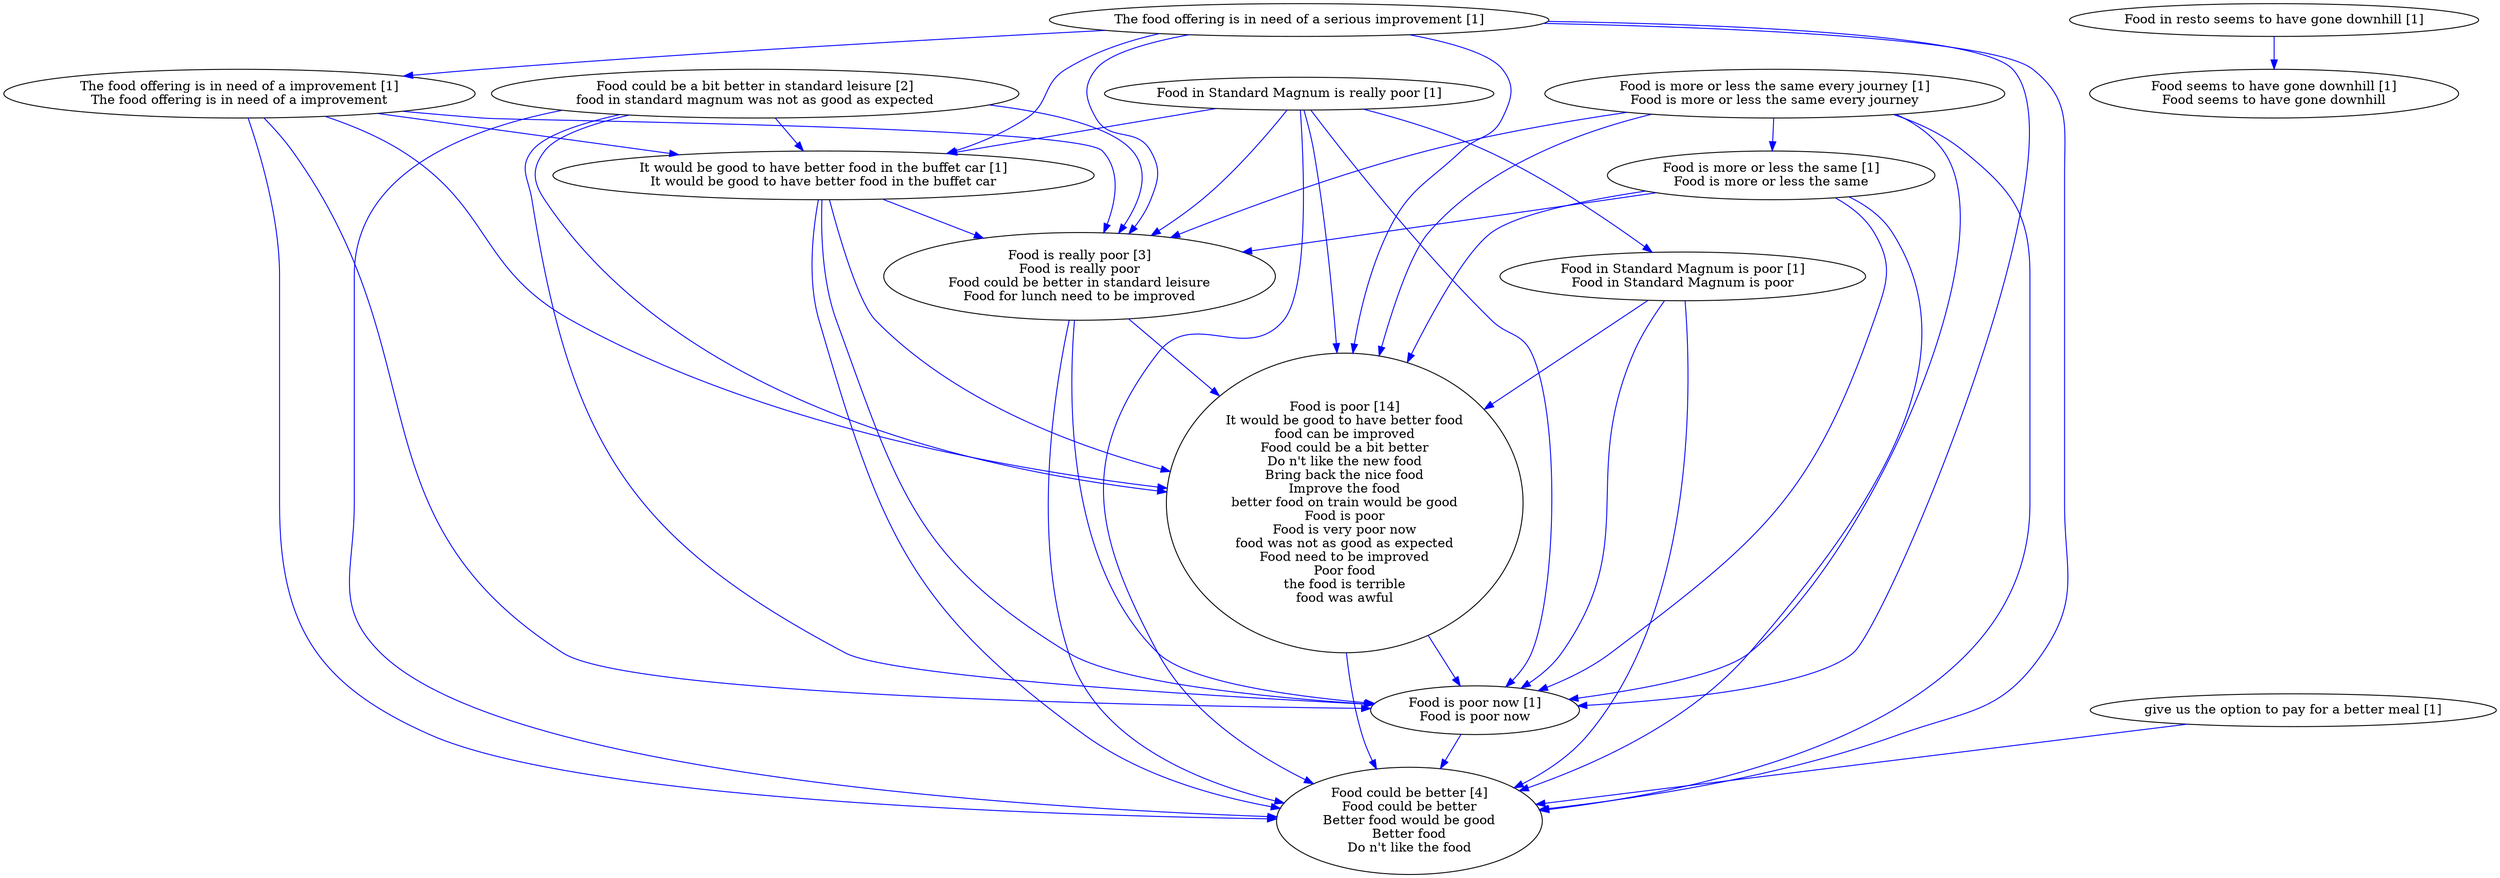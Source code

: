 digraph collapsedGraph {
"Food could be a bit better in standard leisure [2]\nfood in standard magnum was not as good as expected""Food is really poor [3]\nFood is really poor\nFood could be better in standard leisure\nFood for lunch need to be improved""Food could be better [4]\nFood could be better\nBetter food would be good\nBetter food\nDo n't like the food""Food is poor [14]\nIt would be good to have better food\nfood can be improved\nFood could be a bit better\nDo n't like the new food\nBring back the nice food\nImprove the food\nbetter food on train would be good\nFood is poor\nFood is very poor now\nfood was not as good as expected\nFood need to be improved\nPoor food\nthe food is terrible\nfood was awful""Food in Standard Magnum is really poor [1]""Food in Standard Magnum is poor [1]\nFood in Standard Magnum is poor""Food in resto seems to have gone downhill [1]""Food seems to have gone downhill [1]\nFood seems to have gone downhill""Food is more or less the same every journey [1]\nFood is more or less the same every journey""Food is more or less the same [1]\nFood is more or less the same""Food is poor now [1]\nFood is poor now""It would be good to have better food in the buffet car [1]\nIt would be good to have better food in the buffet car""The food offering is in need of a serious improvement [1]""The food offering is in need of a improvement [1]\nThe food offering is in need of a improvement""give us the option to pay for a better meal [1]""Food is poor [14]\nIt would be good to have better food\nfood can be improved\nFood could be a bit better\nDo n't like the new food\nBring back the nice food\nImprove the food\nbetter food on train would be good\nFood is poor\nFood is very poor now\nfood was not as good as expected\nFood need to be improved\nPoor food\nthe food is terrible\nfood was awful" -> "Food could be better [4]\nFood could be better\nBetter food would be good\nBetter food\nDo n't like the food" [color=blue]
"give us the option to pay for a better meal [1]" -> "Food could be better [4]\nFood could be better\nBetter food would be good\nBetter food\nDo n't like the food" [color=blue]
"Food could be a bit better in standard leisure [2]\nfood in standard magnum was not as good as expected" -> "Food is really poor [3]\nFood is really poor\nFood could be better in standard leisure\nFood for lunch need to be improved" [color=blue]
"Food could be a bit better in standard leisure [2]\nfood in standard magnum was not as good as expected" -> "It would be good to have better food in the buffet car [1]\nIt would be good to have better food in the buffet car" [color=blue]
"Food could be a bit better in standard leisure [2]\nfood in standard magnum was not as good as expected" -> "Food is poor now [1]\nFood is poor now" [color=blue]
"The food offering is in need of a improvement [1]\nThe food offering is in need of a improvement" -> "Food could be better [4]\nFood could be better\nBetter food would be good\nBetter food\nDo n't like the food" [color=blue]
"The food offering is in need of a serious improvement [1]" -> "Food is poor now [1]\nFood is poor now" [color=blue]
"The food offering is in need of a serious improvement [1]" -> "Food is poor [14]\nIt would be good to have better food\nfood can be improved\nFood could be a bit better\nDo n't like the new food\nBring back the nice food\nImprove the food\nbetter food on train would be good\nFood is poor\nFood is very poor now\nfood was not as good as expected\nFood need to be improved\nPoor food\nthe food is terrible\nfood was awful" [color=blue]
"The food offering is in need of a serious improvement [1]" -> "Food could be better [4]\nFood could be better\nBetter food would be good\nBetter food\nDo n't like the food" [color=blue]
"The food offering is in need of a improvement [1]\nThe food offering is in need of a improvement" -> "Food is poor [14]\nIt would be good to have better food\nfood can be improved\nFood could be a bit better\nDo n't like the new food\nBring back the nice food\nImprove the food\nbetter food on train would be good\nFood is poor\nFood is very poor now\nfood was not as good as expected\nFood need to be improved\nPoor food\nthe food is terrible\nfood was awful" [color=blue]
"The food offering is in need of a improvement [1]\nThe food offering is in need of a improvement" -> "Food is poor now [1]\nFood is poor now" [color=blue]
"Food could be a bit better in standard leisure [2]\nfood in standard magnum was not as good as expected" -> "Food is poor [14]\nIt would be good to have better food\nfood can be improved\nFood could be a bit better\nDo n't like the new food\nBring back the nice food\nImprove the food\nbetter food on train would be good\nFood is poor\nFood is very poor now\nfood was not as good as expected\nFood need to be improved\nPoor food\nthe food is terrible\nfood was awful" [color=blue]
"Food could be a bit better in standard leisure [2]\nfood in standard magnum was not as good as expected" -> "Food could be better [4]\nFood could be better\nBetter food would be good\nBetter food\nDo n't like the food" [color=blue]
"Food is poor [14]\nIt would be good to have better food\nfood can be improved\nFood could be a bit better\nDo n't like the new food\nBring back the nice food\nImprove the food\nbetter food on train would be good\nFood is poor\nFood is very poor now\nfood was not as good as expected\nFood need to be improved\nPoor food\nthe food is terrible\nfood was awful" -> "Food is poor now [1]\nFood is poor now" [color=blue]
"It would be good to have better food in the buffet car [1]\nIt would be good to have better food in the buffet car" -> "Food is poor [14]\nIt would be good to have better food\nfood can be improved\nFood could be a bit better\nDo n't like the new food\nBring back the nice food\nImprove the food\nbetter food on train would be good\nFood is poor\nFood is very poor now\nfood was not as good as expected\nFood need to be improved\nPoor food\nthe food is terrible\nfood was awful" [color=blue]
"Food is really poor [3]\nFood is really poor\nFood could be better in standard leisure\nFood for lunch need to be improved" -> "Food is poor [14]\nIt would be good to have better food\nfood can be improved\nFood could be a bit better\nDo n't like the new food\nBring back the nice food\nImprove the food\nbetter food on train would be good\nFood is poor\nFood is very poor now\nfood was not as good as expected\nFood need to be improved\nPoor food\nthe food is terrible\nfood was awful" [color=blue]
"Food is more or less the same every journey [1]\nFood is more or less the same every journey" -> "Food is poor [14]\nIt would be good to have better food\nfood can be improved\nFood could be a bit better\nDo n't like the new food\nBring back the nice food\nImprove the food\nbetter food on train would be good\nFood is poor\nFood is very poor now\nfood was not as good as expected\nFood need to be improved\nPoor food\nthe food is terrible\nfood was awful" [color=blue]
"Food is more or less the same [1]\nFood is more or less the same" -> "Food is poor [14]\nIt would be good to have better food\nfood can be improved\nFood could be a bit better\nDo n't like the new food\nBring back the nice food\nImprove the food\nbetter food on train would be good\nFood is poor\nFood is very poor now\nfood was not as good as expected\nFood need to be improved\nPoor food\nthe food is terrible\nfood was awful" [color=blue]
"Food is really poor [3]\nFood is really poor\nFood could be better in standard leisure\nFood for lunch need to be improved" -> "Food is poor now [1]\nFood is poor now" [color=blue]
"Food is more or less the same [1]\nFood is more or less the same" -> "Food could be better [4]\nFood could be better\nBetter food would be good\nBetter food\nDo n't like the food" [color=blue]
"Food is really poor [3]\nFood is really poor\nFood could be better in standard leisure\nFood for lunch need to be improved" -> "Food could be better [4]\nFood could be better\nBetter food would be good\nBetter food\nDo n't like the food" [color=blue]
"Food is more or less the same [1]\nFood is more or less the same" -> "Food is poor now [1]\nFood is poor now" [color=blue]
"Food is more or less the same [1]\nFood is more or less the same" -> "Food is really poor [3]\nFood is really poor\nFood could be better in standard leisure\nFood for lunch need to be improved" [color=blue]
"Food is more or less the same every journey [1]\nFood is more or less the same every journey" -> "Food is really poor [3]\nFood is really poor\nFood could be better in standard leisure\nFood for lunch need to be improved" [color=blue]
"It would be good to have better food in the buffet car [1]\nIt would be good to have better food in the buffet car" -> "Food is really poor [3]\nFood is really poor\nFood could be better in standard leisure\nFood for lunch need to be improved" [color=blue]
"It would be good to have better food in the buffet car [1]\nIt would be good to have better food in the buffet car" -> "Food is poor now [1]\nFood is poor now" [color=blue]
"It would be good to have better food in the buffet car [1]\nIt would be good to have better food in the buffet car" -> "Food could be better [4]\nFood could be better\nBetter food would be good\nBetter food\nDo n't like the food" [color=blue]
"The food offering is in need of a improvement [1]\nThe food offering is in need of a improvement" -> "Food is really poor [3]\nFood is really poor\nFood could be better in standard leisure\nFood for lunch need to be improved" [color=blue]
"The food offering is in need of a serious improvement [1]" -> "It would be good to have better food in the buffet car [1]\nIt would be good to have better food in the buffet car" [color=blue]
"Food in Standard Magnum is poor [1]\nFood in Standard Magnum is poor" -> "Food could be better [4]\nFood could be better\nBetter food would be good\nBetter food\nDo n't like the food" [color=blue]
"The food offering is in need of a improvement [1]\nThe food offering is in need of a improvement" -> "It would be good to have better food in the buffet car [1]\nIt would be good to have better food in the buffet car" [color=blue]
"Food is poor now [1]\nFood is poor now" -> "Food could be better [4]\nFood could be better\nBetter food would be good\nBetter food\nDo n't like the food" [color=blue]
"Food in Standard Magnum is really poor [1]" -> "Food is poor [14]\nIt would be good to have better food\nfood can be improved\nFood could be a bit better\nDo n't like the new food\nBring back the nice food\nImprove the food\nbetter food on train would be good\nFood is poor\nFood is very poor now\nfood was not as good as expected\nFood need to be improved\nPoor food\nthe food is terrible\nfood was awful" [color=blue]
"Food in Standard Magnum is poor [1]\nFood in Standard Magnum is poor" -> "Food is poor [14]\nIt would be good to have better food\nfood can be improved\nFood could be a bit better\nDo n't like the new food\nBring back the nice food\nImprove the food\nbetter food on train would be good\nFood is poor\nFood is very poor now\nfood was not as good as expected\nFood need to be improved\nPoor food\nthe food is terrible\nfood was awful" [color=blue]
"Food is more or less the same every journey [1]\nFood is more or less the same every journey" -> "Food is poor now [1]\nFood is poor now" [color=blue]
"Food is more or less the same every journey [1]\nFood is more or less the same every journey" -> "Food could be better [4]\nFood could be better\nBetter food would be good\nBetter food\nDo n't like the food" [color=blue]
"Food in Standard Magnum is poor [1]\nFood in Standard Magnum is poor" -> "Food is poor now [1]\nFood is poor now" [color=blue]
"The food offering is in need of a serious improvement [1]" -> "Food is really poor [3]\nFood is really poor\nFood could be better in standard leisure\nFood for lunch need to be improved" [color=blue]
"Food in Standard Magnum is really poor [1]" -> "Food is really poor [3]\nFood is really poor\nFood could be better in standard leisure\nFood for lunch need to be improved" [color=blue]
"Food in Standard Magnum is really poor [1]" -> "It would be good to have better food in the buffet car [1]\nIt would be good to have better food in the buffet car" [color=blue]
"Food in Standard Magnum is really poor [1]" -> "Food is poor now [1]\nFood is poor now" [color=blue]
"Food in Standard Magnum is really poor [1]" -> "Food could be better [4]\nFood could be better\nBetter food would be good\nBetter food\nDo n't like the food" [color=blue]
"Food in Standard Magnum is really poor [1]" -> "Food in Standard Magnum is poor [1]\nFood in Standard Magnum is poor" [color=blue]
"Food in resto seems to have gone downhill [1]" -> "Food seems to have gone downhill [1]\nFood seems to have gone downhill" [color=blue]
"Food is more or less the same every journey [1]\nFood is more or less the same every journey" -> "Food is more or less the same [1]\nFood is more or less the same" [color=blue]
"The food offering is in need of a serious improvement [1]" -> "The food offering is in need of a improvement [1]\nThe food offering is in need of a improvement" [color=blue]
}